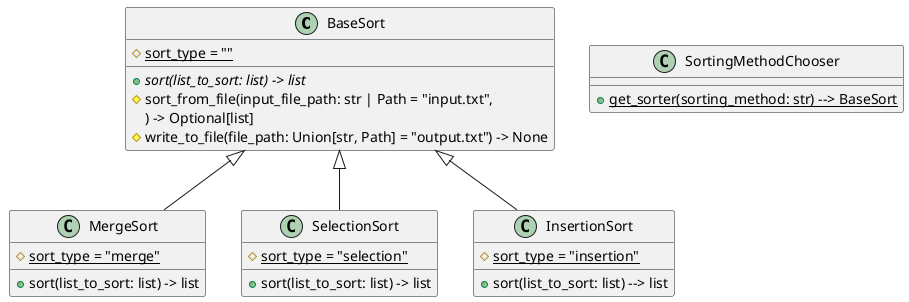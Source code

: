 @startuml
class BaseSort {
    # {static} sort_type = ""
    + {abstract} sort(list_to_sort: list) -> list
    #  sort_from_file(input_file_path: str | Path = "input.txt",
                       ) -> Optional[list]
    # write_to_file(file_path: Union[str, Path] = "output.txt") -> None
}

class MergeSort extends BaseSort{
    # {static} sort_type = "merge"
    + sort(list_to_sort: list) -> list
}

class SelectionSort extends BaseSort{
    # {static} sort_type = "selection"
    + sort(list_to_sort: list) -> list
}

class InsertionSort extends BaseSort{
    # {static} sort_type = "insertion"
    + sort(list_to_sort: list) --> list
}

class SortingMethodChooser{
    + {static} get_sorter(sorting_method: str) --> BaseSort
}
@enduml